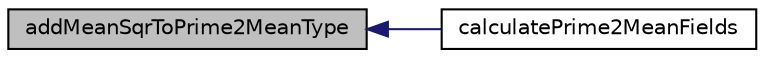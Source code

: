 digraph "addMeanSqrToPrime2MeanType"
{
  bgcolor="transparent";
  edge [fontname="Helvetica",fontsize="10",labelfontname="Helvetica",labelfontsize="10"];
  node [fontname="Helvetica",fontsize="10",shape=record];
  rankdir="LR";
  Node558 [label="addMeanSqrToPrime2MeanType",height=0.2,width=0.4,color="black", fillcolor="grey75", style="filled", fontcolor="black"];
  Node558 -> Node559 [dir="back",color="midnightblue",fontsize="10",style="solid",fontname="Helvetica"];
  Node559 [label="calculatePrime2MeanFields",height=0.2,width=0.4,color="black",URL="$a24157.html#a5cd6f105544284c8344f05567ffc8318",tooltip="Calculate prime-squared average fields. "];
}
